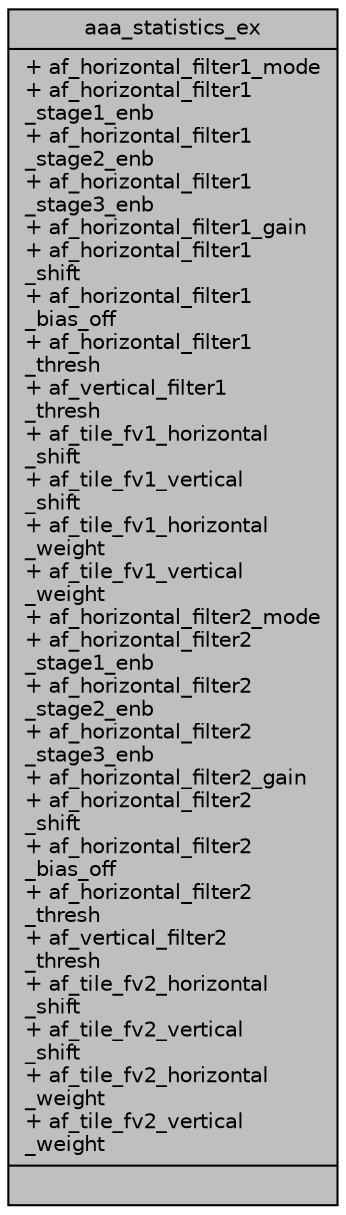 digraph "aaa_statistics_ex"
{
 // INTERACTIVE_SVG=YES
 // LATEX_PDF_SIZE
  bgcolor="transparent";
  edge [fontname="Helvetica",fontsize="10",labelfontname="Helvetica",labelfontsize="10"];
  node [fontname="Helvetica",fontsize="10",shape=record];
  Node1 [label="{aaa_statistics_ex\n|+ af_horizontal_filter1_mode\l+ af_horizontal_filter1\l_stage1_enb\l+ af_horizontal_filter1\l_stage2_enb\l+ af_horizontal_filter1\l_stage3_enb\l+ af_horizontal_filter1_gain\l+ af_horizontal_filter1\l_shift\l+ af_horizontal_filter1\l_bias_off\l+ af_horizontal_filter1\l_thresh\l+ af_vertical_filter1\l_thresh\l+ af_tile_fv1_horizontal\l_shift\l+ af_tile_fv1_vertical\l_shift\l+ af_tile_fv1_horizontal\l_weight\l+ af_tile_fv1_vertical\l_weight\l+ af_horizontal_filter2_mode\l+ af_horizontal_filter2\l_stage1_enb\l+ af_horizontal_filter2\l_stage2_enb\l+ af_horizontal_filter2\l_stage3_enb\l+ af_horizontal_filter2_gain\l+ af_horizontal_filter2\l_shift\l+ af_horizontal_filter2\l_bias_off\l+ af_horizontal_filter2\l_thresh\l+ af_vertical_filter2\l_thresh\l+ af_tile_fv2_horizontal\l_shift\l+ af_tile_fv2_vertical\l_shift\l+ af_tile_fv2_horizontal\l_weight\l+ af_tile_fv2_vertical\l_weight\l|}",height=0.2,width=0.4,color="black", fillcolor="grey75", style="filled", fontcolor="black",tooltip=" "];
}
